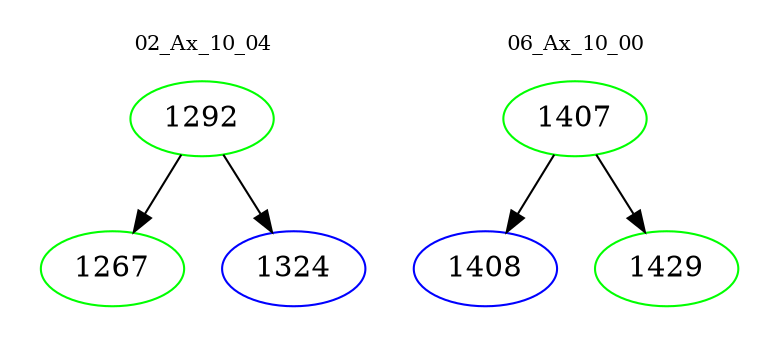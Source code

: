 digraph{
subgraph cluster_0 {
color = white
label = "02_Ax_10_04";
fontsize=10;
T0_1292 [label="1292", color="green"]
T0_1292 -> T0_1267 [color="black"]
T0_1267 [label="1267", color="green"]
T0_1292 -> T0_1324 [color="black"]
T0_1324 [label="1324", color="blue"]
}
subgraph cluster_1 {
color = white
label = "06_Ax_10_00";
fontsize=10;
T1_1407 [label="1407", color="green"]
T1_1407 -> T1_1408 [color="black"]
T1_1408 [label="1408", color="blue"]
T1_1407 -> T1_1429 [color="black"]
T1_1429 [label="1429", color="green"]
}
}
